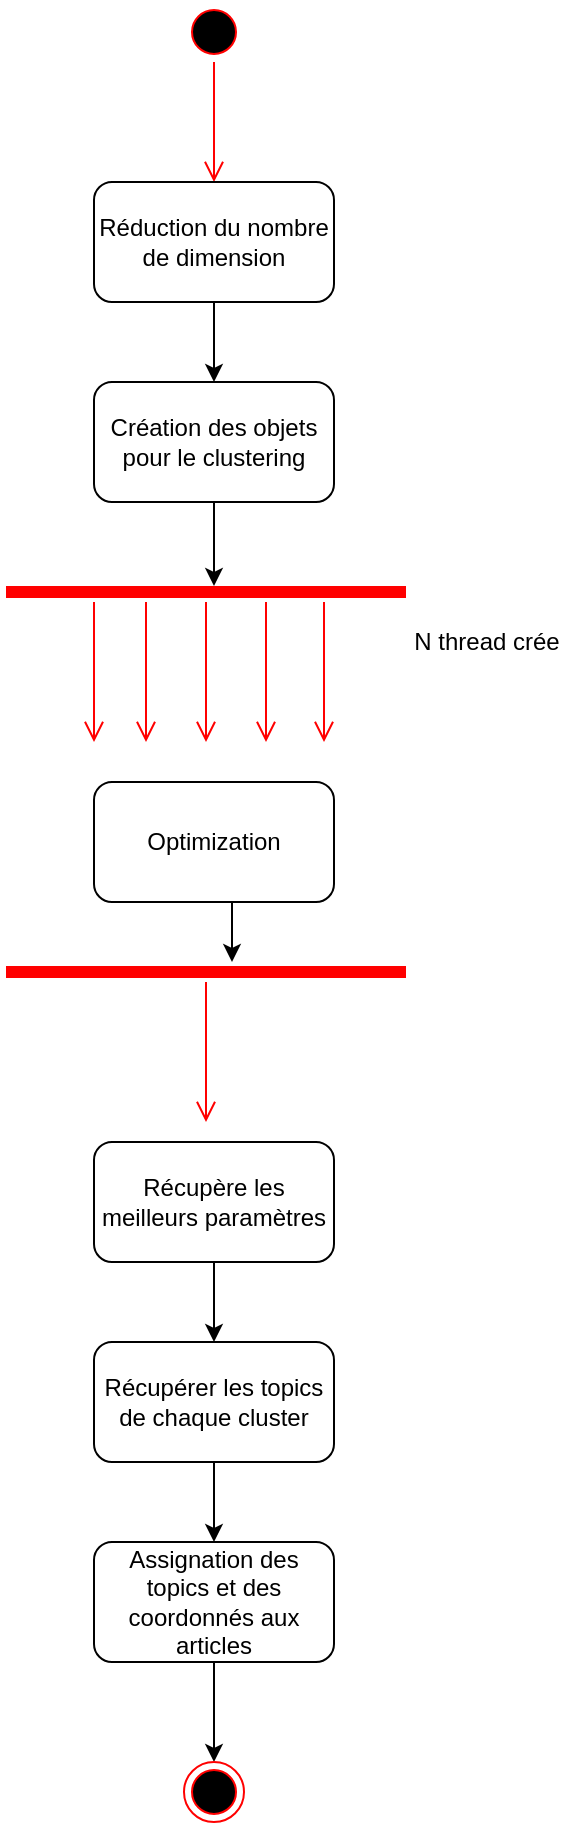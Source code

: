 <mxfile version="14.4.3" type="device"><diagram id="rGDLX02oTRZR-fXhhkb1" name="Page-1"><mxGraphModel dx="1350" dy="816" grid="1" gridSize="10" guides="1" tooltips="1" connect="1" arrows="1" fold="1" page="1" pageScale="1" pageWidth="827" pageHeight="1169" math="0" shadow="0"><root><mxCell id="0"/><mxCell id="1" parent="0"/><mxCell id="j1d0NTMvMmzdCMgNK0B7-1" value="" style="ellipse;html=1;shape=startState;fillColor=#000000;strokeColor=#ff0000;" parent="1" vertex="1"><mxGeometry x="399" y="90" width="30" height="30" as="geometry"/></mxCell><mxCell id="j1d0NTMvMmzdCMgNK0B7-2" value="" style="edgeStyle=orthogonalEdgeStyle;html=1;verticalAlign=bottom;endArrow=open;endSize=8;strokeColor=#ff0000;" parent="1" source="j1d0NTMvMmzdCMgNK0B7-1" edge="1"><mxGeometry relative="1" as="geometry"><mxPoint x="414" y="180" as="targetPoint"/></mxGeometry></mxCell><mxCell id="j1d0NTMvMmzdCMgNK0B7-12" style="edgeStyle=orthogonalEdgeStyle;rounded=0;orthogonalLoop=1;jettySize=auto;html=1;exitX=0.5;exitY=1;exitDx=0;exitDy=0;entryX=0.5;entryY=0;entryDx=0;entryDy=0;" parent="1" source="j1d0NTMvMmzdCMgNK0B7-3" target="j1d0NTMvMmzdCMgNK0B7-4" edge="1"><mxGeometry relative="1" as="geometry"/></mxCell><mxCell id="j1d0NTMvMmzdCMgNK0B7-3" value="Réduction du nombre de dimension" style="rounded=1;whiteSpace=wrap;html=1;" parent="1" vertex="1"><mxGeometry x="354" y="180" width="120" height="60" as="geometry"/></mxCell><mxCell id="j1d0NTMvMmzdCMgNK0B7-4" value="Création des objets pour le clustering" style="rounded=1;whiteSpace=wrap;html=1;" parent="1" vertex="1"><mxGeometry x="354" y="280" width="120" height="60" as="geometry"/></mxCell><mxCell id="j1d0NTMvMmzdCMgNK0B7-5" value="" style="shape=line;html=1;strokeWidth=6;strokeColor=#ff0000;" parent="1" vertex="1"><mxGeometry x="310" y="380" width="200" height="10" as="geometry"/></mxCell><mxCell id="j1d0NTMvMmzdCMgNK0B7-6" value="" style="edgeStyle=orthogonalEdgeStyle;html=1;verticalAlign=bottom;endArrow=open;endSize=8;strokeColor=#ff0000;" parent="1" source="j1d0NTMvMmzdCMgNK0B7-5" edge="1"><mxGeometry relative="1" as="geometry"><mxPoint x="410" y="460" as="targetPoint"/></mxGeometry></mxCell><mxCell id="j1d0NTMvMmzdCMgNK0B7-7" value="N thread crée" style="text;html=1;align=center;verticalAlign=middle;resizable=0;points=[];autosize=1;" parent="1" vertex="1"><mxGeometry x="505" y="400" width="90" height="20" as="geometry"/></mxCell><mxCell id="j1d0NTMvMmzdCMgNK0B7-8" value="" style="edgeStyle=orthogonalEdgeStyle;html=1;verticalAlign=bottom;endArrow=open;endSize=8;strokeColor=#ff0000;" parent="1" edge="1"><mxGeometry relative="1" as="geometry"><mxPoint x="380" y="460" as="targetPoint"/><mxPoint x="380" y="390" as="sourcePoint"/></mxGeometry></mxCell><mxCell id="j1d0NTMvMmzdCMgNK0B7-9" value="" style="edgeStyle=orthogonalEdgeStyle;html=1;verticalAlign=bottom;endArrow=open;endSize=8;strokeColor=#ff0000;" parent="1" edge="1"><mxGeometry relative="1" as="geometry"><mxPoint x="354" y="460" as="targetPoint"/><mxPoint x="354" y="390" as="sourcePoint"/></mxGeometry></mxCell><mxCell id="j1d0NTMvMmzdCMgNK0B7-10" value="" style="edgeStyle=orthogonalEdgeStyle;html=1;verticalAlign=bottom;endArrow=open;endSize=8;strokeColor=#ff0000;" parent="1" edge="1"><mxGeometry relative="1" as="geometry"><mxPoint x="440" y="460" as="targetPoint"/><mxPoint x="440" y="390" as="sourcePoint"/></mxGeometry></mxCell><mxCell id="j1d0NTMvMmzdCMgNK0B7-11" value="" style="edgeStyle=orthogonalEdgeStyle;html=1;verticalAlign=bottom;endArrow=open;endSize=8;strokeColor=#ff0000;" parent="1" edge="1"><mxGeometry relative="1" as="geometry"><mxPoint x="469" y="460" as="targetPoint"/><mxPoint x="469" y="390" as="sourcePoint"/></mxGeometry></mxCell><mxCell id="j1d0NTMvMmzdCMgNK0B7-15" value="" style="endArrow=classic;html=1;exitX=0.5;exitY=1;exitDx=0;exitDy=0;entryX=0.52;entryY=0.2;entryDx=0;entryDy=0;entryPerimeter=0;" parent="1" source="j1d0NTMvMmzdCMgNK0B7-4" target="j1d0NTMvMmzdCMgNK0B7-5" edge="1"><mxGeometry width="50" height="50" relative="1" as="geometry"><mxPoint x="390" y="440" as="sourcePoint"/><mxPoint x="440" y="390" as="targetPoint"/></mxGeometry></mxCell><mxCell id="j1d0NTMvMmzdCMgNK0B7-19" style="edgeStyle=orthogonalEdgeStyle;rounded=0;orthogonalLoop=1;jettySize=auto;html=1;exitX=0.5;exitY=1;exitDx=0;exitDy=0;" parent="1" source="j1d0NTMvMmzdCMgNK0B7-16" edge="1"><mxGeometry relative="1" as="geometry"><mxPoint x="423" y="570" as="targetPoint"/></mxGeometry></mxCell><mxCell id="j1d0NTMvMmzdCMgNK0B7-16" value="Optimization" style="rounded=1;whiteSpace=wrap;html=1;" parent="1" vertex="1"><mxGeometry x="354" y="480" width="120" height="60" as="geometry"/></mxCell><mxCell id="j1d0NTMvMmzdCMgNK0B7-17" value="" style="shape=line;html=1;strokeWidth=6;strokeColor=#ff0000;" parent="1" vertex="1"><mxGeometry x="310" y="570" width="200" height="10" as="geometry"/></mxCell><mxCell id="j1d0NTMvMmzdCMgNK0B7-18" value="" style="edgeStyle=orthogonalEdgeStyle;html=1;verticalAlign=bottom;endArrow=open;endSize=8;strokeColor=#ff0000;" parent="1" source="j1d0NTMvMmzdCMgNK0B7-17" edge="1"><mxGeometry relative="1" as="geometry"><mxPoint x="410" y="650" as="targetPoint"/></mxGeometry></mxCell><mxCell id="j1d0NTMvMmzdCMgNK0B7-22" style="edgeStyle=orthogonalEdgeStyle;rounded=0;orthogonalLoop=1;jettySize=auto;html=1;exitX=0.5;exitY=1;exitDx=0;exitDy=0;entryX=0.5;entryY=0;entryDx=0;entryDy=0;" parent="1" source="j1d0NTMvMmzdCMgNK0B7-20" target="j1d0NTMvMmzdCMgNK0B7-21" edge="1"><mxGeometry relative="1" as="geometry"/></mxCell><mxCell id="j1d0NTMvMmzdCMgNK0B7-20" value="Récupère les meilleurs paramètres" style="rounded=1;whiteSpace=wrap;html=1;" parent="1" vertex="1"><mxGeometry x="354" y="660" width="120" height="60" as="geometry"/></mxCell><mxCell id="j1d0NTMvMmzdCMgNK0B7-24" style="edgeStyle=orthogonalEdgeStyle;rounded=0;orthogonalLoop=1;jettySize=auto;html=1;exitX=0.5;exitY=1;exitDx=0;exitDy=0;" parent="1" source="j1d0NTMvMmzdCMgNK0B7-21" target="j1d0NTMvMmzdCMgNK0B7-23" edge="1"><mxGeometry relative="1" as="geometry"/></mxCell><mxCell id="j1d0NTMvMmzdCMgNK0B7-21" value="Récupérer les topics de chaque cluster" style="rounded=1;whiteSpace=wrap;html=1;" parent="1" vertex="1"><mxGeometry x="354" y="760" width="120" height="60" as="geometry"/></mxCell><mxCell id="j1d0NTMvMmzdCMgNK0B7-26" style="edgeStyle=orthogonalEdgeStyle;rounded=0;orthogonalLoop=1;jettySize=auto;html=1;exitX=0.5;exitY=1;exitDx=0;exitDy=0;entryX=0.5;entryY=0;entryDx=0;entryDy=0;" parent="1" source="j1d0NTMvMmzdCMgNK0B7-23" target="j1d0NTMvMmzdCMgNK0B7-25" edge="1"><mxGeometry relative="1" as="geometry"/></mxCell><mxCell id="j1d0NTMvMmzdCMgNK0B7-23" value="Assignation des topics et des coordonnés aux articles" style="rounded=1;whiteSpace=wrap;html=1;" parent="1" vertex="1"><mxGeometry x="354" y="860" width="120" height="60" as="geometry"/></mxCell><mxCell id="j1d0NTMvMmzdCMgNK0B7-25" value="" style="ellipse;html=1;shape=endState;fillColor=#000000;strokeColor=#ff0000;" parent="1" vertex="1"><mxGeometry x="399" y="970" width="30" height="30" as="geometry"/></mxCell></root></mxGraphModel></diagram></mxfile>